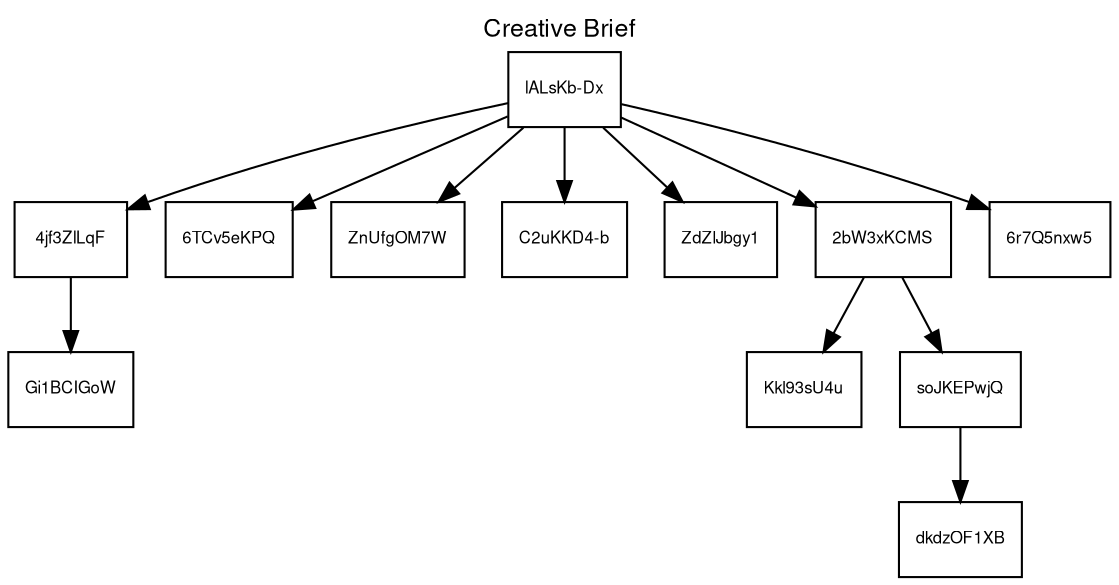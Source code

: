 strict digraph {
graph [
      label = "Creative Brief"
      labelloc = t
      fontname = "Helvetica,Arial,sans-serif"
      fontsize = 12
      ordering = "out"
      layout = "dot"
]
node [
      fontname="Helvetica,Arial,sans-serif" 
      fontsize = 8
      shape = plaintext
]
edge [
      fontname="Helvetica,Arial,sans-serif"
]

N0 [label="lALsKb-Dx" id="lALsKb-Dx" shape=box]
N1 [label="4jf3ZlLqF" id="4jf3ZlLqF" shape=box]
N2 [label="6TCv5eKPQ" id="6TCv5eKPQ" shape=box]
N3 [label="ZnUfgOM7W" id="ZnUfgOM7W" shape=box]
N4 [label="Kkl93sU4u" id="Kkl93sU4u" shape=box]
N5 [label="Gi1BCIGoW" id="Gi1BCIGoW" shape=box]
N6 [label="dkdzOF1XB" id="dkdzOF1XB" shape=box]
N7 [label="soJKEPwjQ" id="soJKEPwjQ" shape=box]
N8 [label="C2uKKD4-b" id="C2uKKD4-b" shape=box]
N9 [label="ZdZlJbgy1" id="ZdZlJbgy1" shape=box]
N10 [label="2bW3xKCMS" id="2bW3xKCMS" shape=box]
N11 [label="6r7Q5nxw5" id="6r7Q5nxw5" shape=box]

N0 -> {N8, N9, N2, N10, N1, N3, N11} [weight=2 penwidth=1]
N1 -> {N5} [weight=2 penwidth=1]
N7 -> {N6} [weight=2 penwidth=1]
N10 -> {N4, N7} [weight=2 penwidth=1]

} 